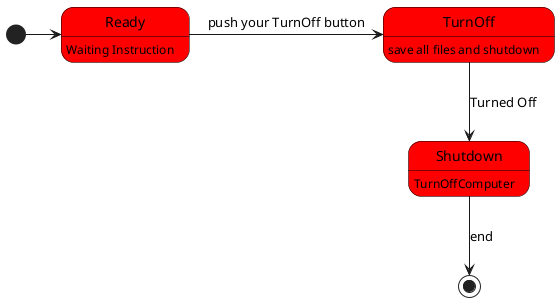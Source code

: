 @startuml shut
skinparam Shadowing false
skinparam state{
    BackgroundColor Red
    BorderColor Black
}
[*] -> Ready
Ready : Waiting Instruction
Ready -> TurnOff : push your TurnOff button
TurnOff : save all files and shutdown
TurnOff --> Shutdown : Turned Off
Shutdown : TurnOffComputer
Shutdown --> [*] : end

@enduml